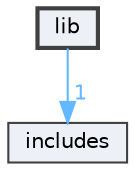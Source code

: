 digraph "lib"
{
 // LATEX_PDF_SIZE
  bgcolor="transparent";
  edge [fontname=Helvetica,fontsize=10,labelfontname=Helvetica,labelfontsize=10];
  node [fontname=Helvetica,fontsize=10,shape=box,height=0.2,width=0.4];
  compound=true
  dir_97aefd0d527b934f1d99a682da8fe6a9 [label="lib", fillcolor="#edf0f7", color="grey25", style="filled,bold", URL="dir_97aefd0d527b934f1d99a682da8fe6a9.html",tooltip=""];
  dir_09e761304027c904456130627fd4dcf5 [label="includes", fillcolor="#edf0f7", color="grey25", style="filled", URL="dir_09e761304027c904456130627fd4dcf5.html",tooltip=""];
  dir_97aefd0d527b934f1d99a682da8fe6a9->dir_09e761304027c904456130627fd4dcf5 [headlabel="1", labeldistance=1.5 headhref="dir_000001_000000.html" href="dir_000001_000000.html" color="steelblue1" fontcolor="steelblue1"];
}
